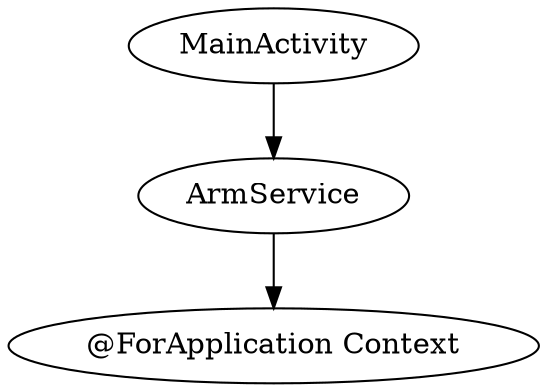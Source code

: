 digraph G1 {
  concentrate = true;
  n2 [label="@ForApplication Context"];
  ArmService -> n2;
  MainActivity -> ArmService;
}
